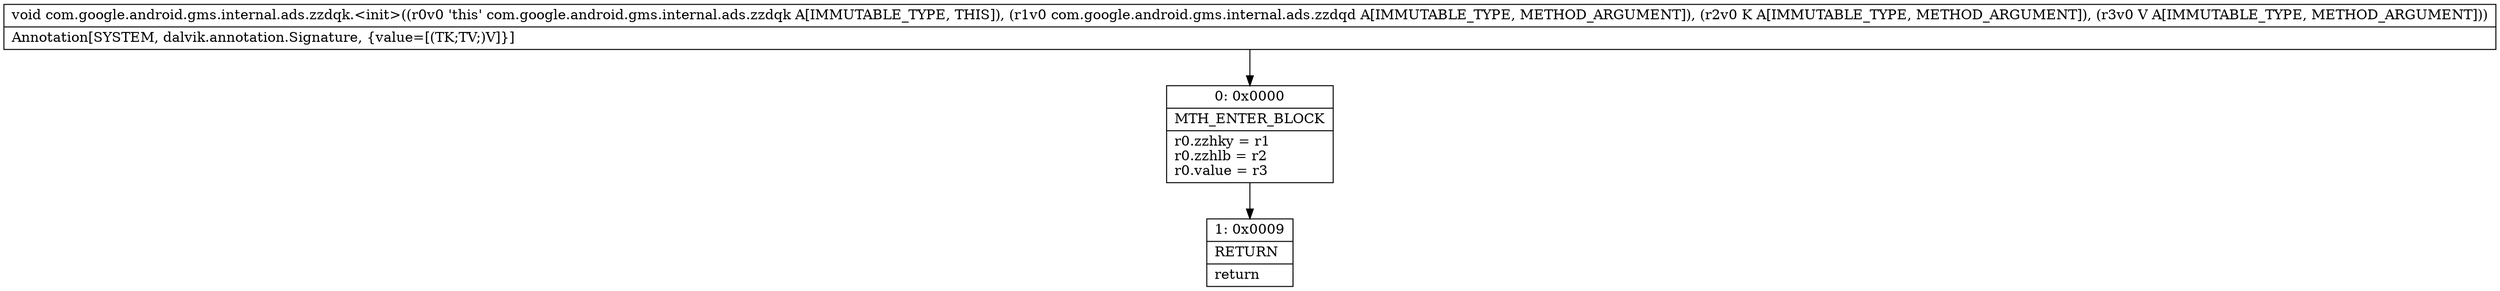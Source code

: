 digraph "CFG forcom.google.android.gms.internal.ads.zzdqk.\<init\>(Lcom\/google\/android\/gms\/internal\/ads\/zzdqd;Ljava\/lang\/Comparable;Ljava\/lang\/Object;)V" {
Node_0 [shape=record,label="{0\:\ 0x0000|MTH_ENTER_BLOCK\l|r0.zzhky = r1\lr0.zzhlb = r2\lr0.value = r3\l}"];
Node_1 [shape=record,label="{1\:\ 0x0009|RETURN\l|return\l}"];
MethodNode[shape=record,label="{void com.google.android.gms.internal.ads.zzdqk.\<init\>((r0v0 'this' com.google.android.gms.internal.ads.zzdqk A[IMMUTABLE_TYPE, THIS]), (r1v0 com.google.android.gms.internal.ads.zzdqd A[IMMUTABLE_TYPE, METHOD_ARGUMENT]), (r2v0 K A[IMMUTABLE_TYPE, METHOD_ARGUMENT]), (r3v0 V A[IMMUTABLE_TYPE, METHOD_ARGUMENT]))  | Annotation[SYSTEM, dalvik.annotation.Signature, \{value=[(TK;TV;)V]\}]\l}"];
MethodNode -> Node_0;
Node_0 -> Node_1;
}

